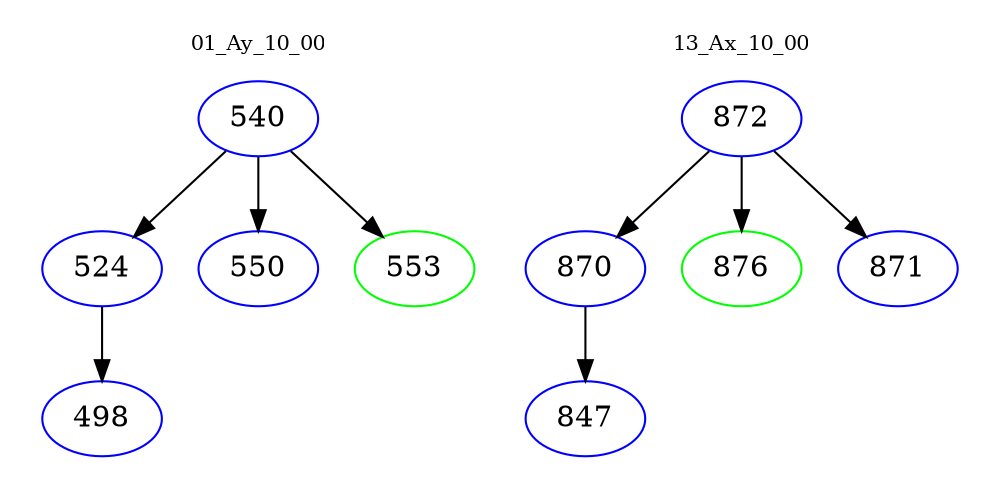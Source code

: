 digraph{
subgraph cluster_0 {
color = white
label = "01_Ay_10_00";
fontsize=10;
T0_540 [label="540", color="blue"]
T0_540 -> T0_524 [color="black"]
T0_524 [label="524", color="blue"]
T0_524 -> T0_498 [color="black"]
T0_498 [label="498", color="blue"]
T0_540 -> T0_550 [color="black"]
T0_550 [label="550", color="blue"]
T0_540 -> T0_553 [color="black"]
T0_553 [label="553", color="green"]
}
subgraph cluster_1 {
color = white
label = "13_Ax_10_00";
fontsize=10;
T1_872 [label="872", color="blue"]
T1_872 -> T1_870 [color="black"]
T1_870 [label="870", color="blue"]
T1_870 -> T1_847 [color="black"]
T1_847 [label="847", color="blue"]
T1_872 -> T1_876 [color="black"]
T1_876 [label="876", color="green"]
T1_872 -> T1_871 [color="black"]
T1_871 [label="871", color="blue"]
}
}
